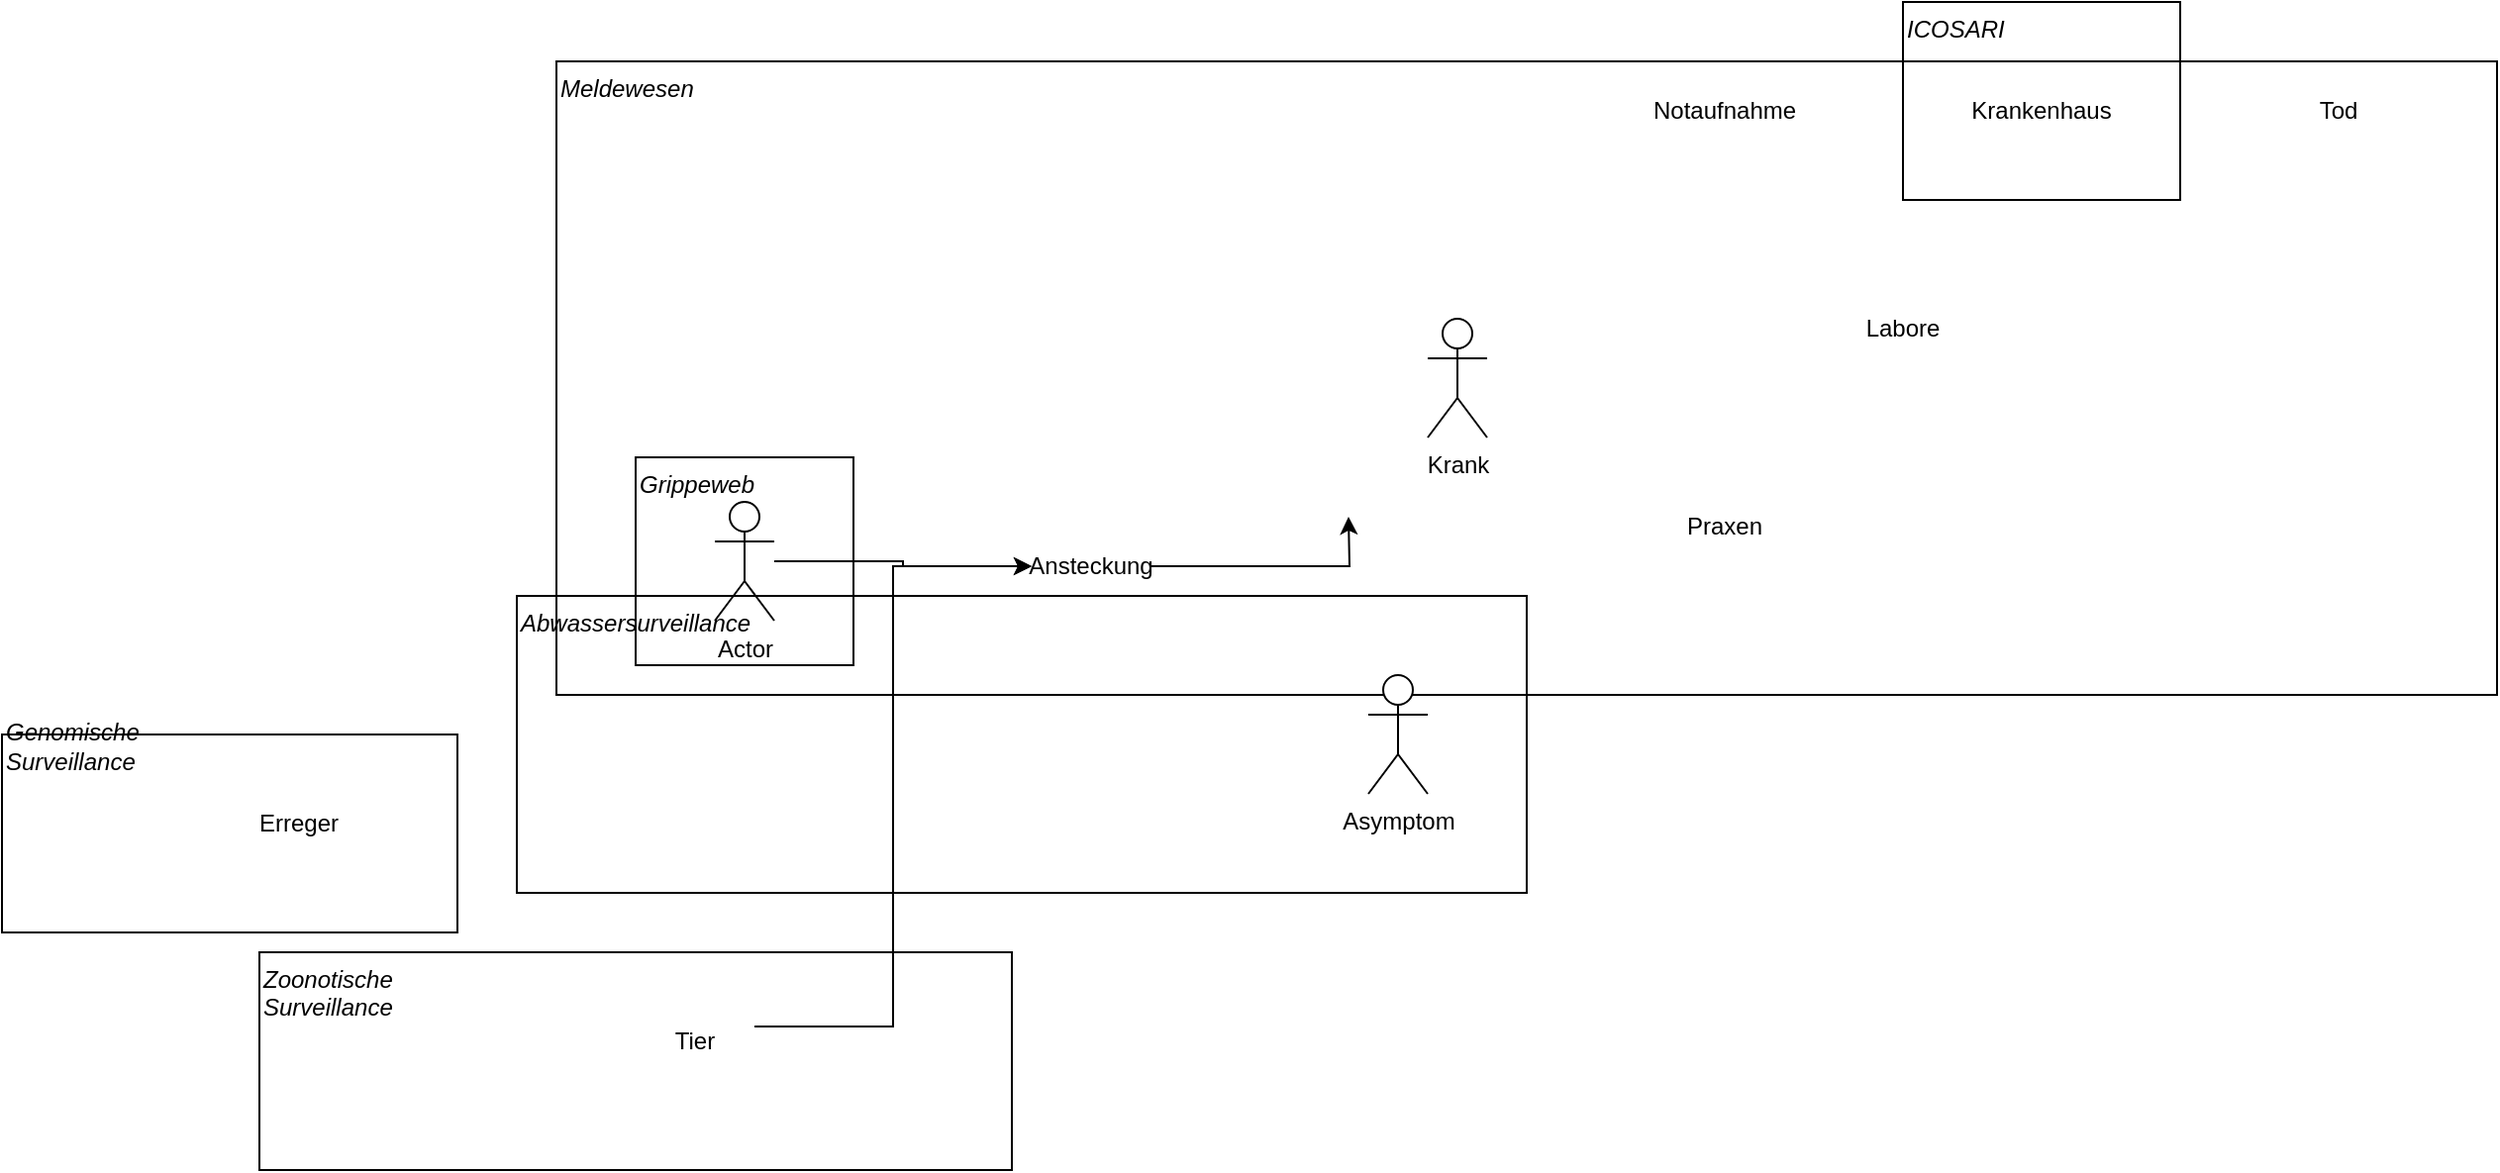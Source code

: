 <mxfile version="22.1.11" type="github">
  <diagram name="Seite-1" id="AiSrOBuyuefX2J9P1v7X">
    <mxGraphModel dx="1717" dy="923" grid="1" gridSize="10" guides="1" tooltips="1" connect="1" arrows="1" fold="1" page="1" pageScale="1" pageWidth="1600" pageHeight="900" math="0" shadow="0">
      <root>
        <mxCell id="0" />
        <mxCell id="1" parent="0" />
        <mxCell id="7GkrFv1jprdhs6dZ23ng-33" value="" style="group" vertex="1" connectable="0" parent="1">
          <mxGeometry x="350" y="130" width="980" height="320" as="geometry" />
        </mxCell>
        <mxCell id="7GkrFv1jprdhs6dZ23ng-34" value="" style="rounded=0;whiteSpace=wrap;html=1;fillColor=none;" vertex="1" parent="7GkrFv1jprdhs6dZ23ng-33">
          <mxGeometry width="980" height="320" as="geometry" />
        </mxCell>
        <mxCell id="7GkrFv1jprdhs6dZ23ng-35" value="Meldewesen" style="text;html=1;strokeColor=none;fillColor=none;align=left;verticalAlign=top;whiteSpace=wrap;rounded=0;fontStyle=2" vertex="1" parent="7GkrFv1jprdhs6dZ23ng-33">
          <mxGeometry width="117.6" height="31.605" as="geometry" />
        </mxCell>
        <mxCell id="7GkrFv1jprdhs6dZ23ng-3" value="Ansteckung" style="text;html=1;strokeColor=none;fillColor=none;align=center;verticalAlign=middle;whiteSpace=wrap;rounded=0;" vertex="1" parent="1">
          <mxGeometry x="590" y="370" width="60" height="30" as="geometry" />
        </mxCell>
        <mxCell id="7GkrFv1jprdhs6dZ23ng-4" value="Asymptom" style="shape=umlActor;verticalLabelPosition=bottom;verticalAlign=top;html=1;outlineConnect=0;" vertex="1" parent="1">
          <mxGeometry x="760" y="440" width="30" height="60" as="geometry" />
        </mxCell>
        <mxCell id="7GkrFv1jprdhs6dZ23ng-6" style="edgeStyle=orthogonalEdgeStyle;rounded=0;orthogonalLoop=1;jettySize=auto;html=1;exitX=1;exitY=0.25;exitDx=0;exitDy=0;entryX=0;entryY=0.5;entryDx=0;entryDy=0;" edge="1" parent="1" source="7GkrFv1jprdhs6dZ23ng-5" target="7GkrFv1jprdhs6dZ23ng-3">
          <mxGeometry relative="1" as="geometry" />
        </mxCell>
        <mxCell id="7GkrFv1jprdhs6dZ23ng-5" value="Tier" style="text;html=1;strokeColor=none;fillColor=none;align=center;verticalAlign=middle;whiteSpace=wrap;rounded=0;" vertex="1" parent="1">
          <mxGeometry x="390" y="610" width="60" height="30" as="geometry" />
        </mxCell>
        <mxCell id="7GkrFv1jprdhs6dZ23ng-7" style="edgeStyle=orthogonalEdgeStyle;rounded=0;orthogonalLoop=1;jettySize=auto;html=1;entryX=0;entryY=0.5;entryDx=0;entryDy=0;" edge="1" parent="1" source="7GkrFv1jprdhs6dZ23ng-1" target="7GkrFv1jprdhs6dZ23ng-3">
          <mxGeometry relative="1" as="geometry">
            <mxPoint x="470" y="528" as="sourcePoint" />
            <mxPoint x="630" y="410" as="targetPoint" />
          </mxGeometry>
        </mxCell>
        <mxCell id="7GkrFv1jprdhs6dZ23ng-8" style="edgeStyle=orthogonalEdgeStyle;rounded=0;orthogonalLoop=1;jettySize=auto;html=1;exitX=1;exitY=0.5;exitDx=0;exitDy=0;" edge="1" parent="1" source="7GkrFv1jprdhs6dZ23ng-3">
          <mxGeometry relative="1" as="geometry">
            <mxPoint x="480" y="538" as="sourcePoint" />
            <mxPoint x="750" y="360" as="targetPoint" />
          </mxGeometry>
        </mxCell>
        <mxCell id="7GkrFv1jprdhs6dZ23ng-9" value="Notaufnahme" style="text;html=1;strokeColor=none;fillColor=none;align=center;verticalAlign=middle;whiteSpace=wrap;rounded=0;" vertex="1" parent="1">
          <mxGeometry x="910" y="140" width="60" height="30" as="geometry" />
        </mxCell>
        <mxCell id="7GkrFv1jprdhs6dZ23ng-10" value="Praxen" style="text;html=1;strokeColor=none;fillColor=none;align=center;verticalAlign=middle;whiteSpace=wrap;rounded=0;" vertex="1" parent="1">
          <mxGeometry x="910" y="350" width="60" height="30" as="geometry" />
        </mxCell>
        <mxCell id="7GkrFv1jprdhs6dZ23ng-11" value="Krankenhaus" style="text;html=1;strokeColor=none;fillColor=none;align=center;verticalAlign=middle;whiteSpace=wrap;rounded=0;" vertex="1" parent="1">
          <mxGeometry x="1070" y="140" width="60" height="30" as="geometry" />
        </mxCell>
        <mxCell id="7GkrFv1jprdhs6dZ23ng-12" value="Tod" style="text;html=1;strokeColor=none;fillColor=none;align=center;verticalAlign=middle;whiteSpace=wrap;rounded=0;" vertex="1" parent="1">
          <mxGeometry x="1220" y="140" width="60" height="30" as="geometry" />
        </mxCell>
        <mxCell id="7GkrFv1jprdhs6dZ23ng-13" value="Labore" style="text;html=1;strokeColor=none;fillColor=none;align=center;verticalAlign=middle;whiteSpace=wrap;rounded=0;" vertex="1" parent="1">
          <mxGeometry x="1000" y="250" width="60" height="30" as="geometry" />
        </mxCell>
        <mxCell id="7GkrFv1jprdhs6dZ23ng-14" value="Erreger" style="text;html=1;strokeColor=none;fillColor=none;align=center;verticalAlign=middle;whiteSpace=wrap;rounded=0;" vertex="1" parent="1">
          <mxGeometry x="190" y="500" width="60" height="30" as="geometry" />
        </mxCell>
        <mxCell id="7GkrFv1jprdhs6dZ23ng-17" value="Krank" style="shape=umlActor;verticalLabelPosition=bottom;verticalAlign=top;html=1;outlineConnect=0;" vertex="1" parent="1">
          <mxGeometry x="790" y="260" width="30" height="60" as="geometry" />
        </mxCell>
        <mxCell id="7GkrFv1jprdhs6dZ23ng-20" value="" style="group" vertex="1" connectable="0" parent="1">
          <mxGeometry x="330" y="400" width="510" height="150" as="geometry" />
        </mxCell>
        <mxCell id="7GkrFv1jprdhs6dZ23ng-18" value="" style="rounded=0;whiteSpace=wrap;html=1;fillColor=none;" vertex="1" parent="7GkrFv1jprdhs6dZ23ng-20">
          <mxGeometry width="510" height="150" as="geometry" />
        </mxCell>
        <mxCell id="7GkrFv1jprdhs6dZ23ng-19" value="Abwassersurveillance" style="text;html=1;strokeColor=none;fillColor=none;align=left;verticalAlign=top;whiteSpace=wrap;rounded=0;fontStyle=2" vertex="1" parent="7GkrFv1jprdhs6dZ23ng-20">
          <mxGeometry width="61.2" height="16.667" as="geometry" />
        </mxCell>
        <mxCell id="7GkrFv1jprdhs6dZ23ng-21" value="" style="group" vertex="1" connectable="0" parent="1">
          <mxGeometry x="70" y="470" width="230" height="100" as="geometry" />
        </mxCell>
        <mxCell id="7GkrFv1jprdhs6dZ23ng-22" value="" style="rounded=0;whiteSpace=wrap;html=1;fillColor=none;" vertex="1" parent="7GkrFv1jprdhs6dZ23ng-21">
          <mxGeometry width="230" height="100" as="geometry" />
        </mxCell>
        <mxCell id="7GkrFv1jprdhs6dZ23ng-23" value="Genomische Surveillance" style="text;html=1;strokeColor=none;fillColor=none;align=left;verticalAlign=middle;whiteSpace=wrap;rounded=0;fontStyle=2" vertex="1" parent="7GkrFv1jprdhs6dZ23ng-21">
          <mxGeometry width="27.6" height="11.111" as="geometry" />
        </mxCell>
        <mxCell id="7GkrFv1jprdhs6dZ23ng-24" value="" style="group" vertex="1" connectable="0" parent="1">
          <mxGeometry x="200" y="580" width="380" height="110" as="geometry" />
        </mxCell>
        <mxCell id="7GkrFv1jprdhs6dZ23ng-25" value="" style="rounded=0;whiteSpace=wrap;html=1;fillColor=none;" vertex="1" parent="7GkrFv1jprdhs6dZ23ng-24">
          <mxGeometry width="380" height="110" as="geometry" />
        </mxCell>
        <mxCell id="7GkrFv1jprdhs6dZ23ng-26" value="Zoonotische Surveillance" style="text;html=1;strokeColor=none;fillColor=none;align=left;verticalAlign=top;whiteSpace=wrap;rounded=0;fontStyle=2" vertex="1" parent="7GkrFv1jprdhs6dZ23ng-24">
          <mxGeometry width="45.6" height="12.222" as="geometry" />
        </mxCell>
        <mxCell id="7GkrFv1jprdhs6dZ23ng-36" value="" style="group" vertex="1" connectable="0" parent="1">
          <mxGeometry x="390" y="330" width="110" height="105" as="geometry" />
        </mxCell>
        <mxCell id="7GkrFv1jprdhs6dZ23ng-37" value="" style="rounded=0;whiteSpace=wrap;html=1;fillColor=none;" vertex="1" parent="7GkrFv1jprdhs6dZ23ng-36">
          <mxGeometry width="110.0" height="105" as="geometry" />
        </mxCell>
        <mxCell id="7GkrFv1jprdhs6dZ23ng-38" value="Grippeweb" style="text;html=1;strokeColor=none;fillColor=none;align=left;verticalAlign=top;whiteSpace=wrap;rounded=0;fontStyle=2" vertex="1" parent="7GkrFv1jprdhs6dZ23ng-36">
          <mxGeometry width="13.2" height="11.667" as="geometry" />
        </mxCell>
        <mxCell id="7GkrFv1jprdhs6dZ23ng-1" value="Actor" style="shape=umlActor;verticalLabelPosition=bottom;verticalAlign=top;html=1;outlineConnect=0;" vertex="1" parent="7GkrFv1jprdhs6dZ23ng-36">
          <mxGeometry x="40" y="22.5" width="30" height="60" as="geometry" />
        </mxCell>
        <mxCell id="7GkrFv1jprdhs6dZ23ng-39" value="" style="group" vertex="1" connectable="0" parent="1">
          <mxGeometry x="1030" y="100" width="140" height="100" as="geometry" />
        </mxCell>
        <mxCell id="7GkrFv1jprdhs6dZ23ng-40" value="" style="rounded=0;whiteSpace=wrap;html=1;fillColor=none;" vertex="1" parent="7GkrFv1jprdhs6dZ23ng-39">
          <mxGeometry width="140" height="100" as="geometry" />
        </mxCell>
        <mxCell id="7GkrFv1jprdhs6dZ23ng-41" value="ICOSARI" style="text;html=1;strokeColor=none;fillColor=none;align=left;verticalAlign=top;whiteSpace=wrap;rounded=0;fontStyle=2" vertex="1" parent="7GkrFv1jprdhs6dZ23ng-39">
          <mxGeometry width="16.8" height="11.111" as="geometry" />
        </mxCell>
      </root>
    </mxGraphModel>
  </diagram>
</mxfile>
